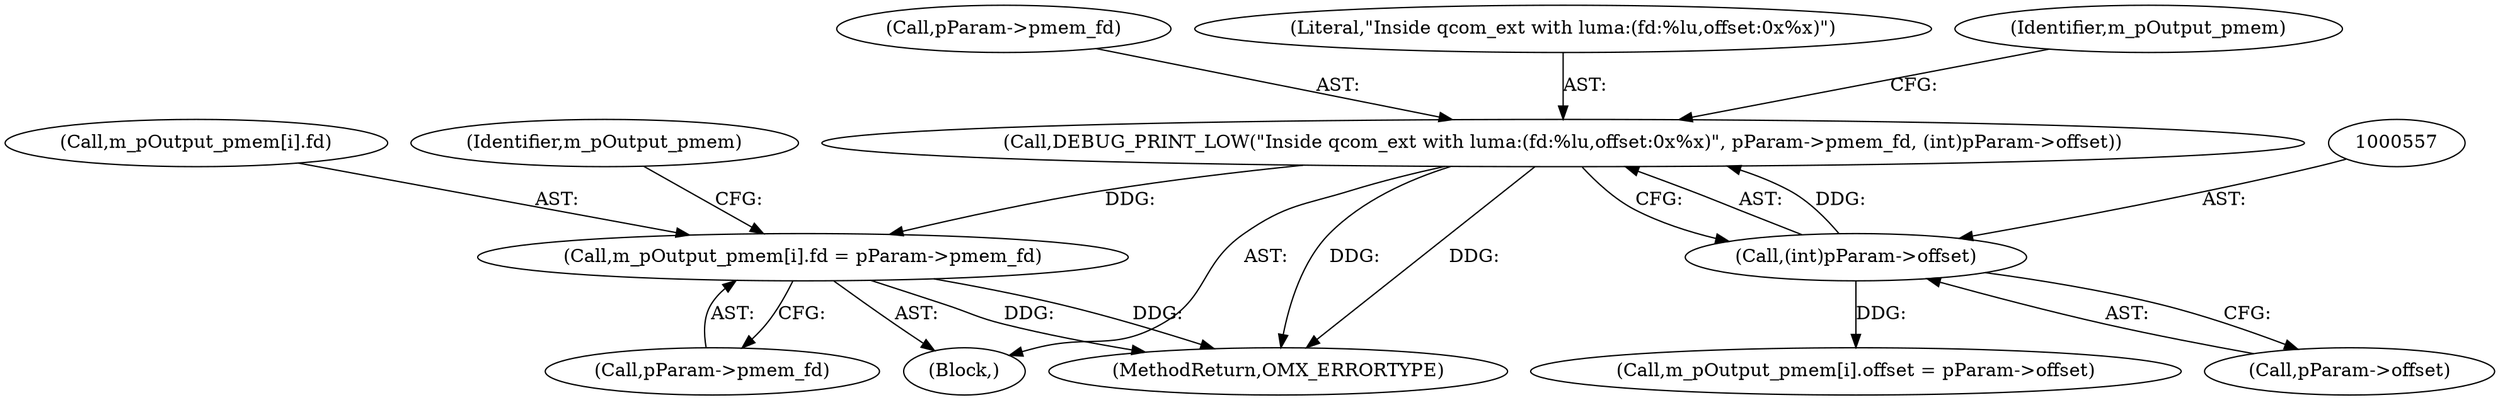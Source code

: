 digraph "0_Android_89913d7df36dbeb458ce165856bd6505a2ec647d_0@array" {
"1000561" [label="(Call,m_pOutput_pmem[i].fd = pParam->pmem_fd)"];
"1000551" [label="(Call,DEBUG_PRINT_LOW(\"Inside qcom_ext with luma:(fd:%lu,offset:0x%x)\", pParam->pmem_fd, (int)pParam->offset))"];
"1000556" [label="(Call,(int)pParam->offset)"];
"1000646" [label="(MethodReturn,OMX_ERRORTYPE)"];
"1000553" [label="(Call,pParam->pmem_fd)"];
"1000551" [label="(Call,DEBUG_PRINT_LOW(\"Inside qcom_ext with luma:(fd:%lu,offset:0x%x)\", pParam->pmem_fd, (int)pParam->offset))"];
"1000570" [label="(Call,m_pOutput_pmem[i].offset = pParam->offset)"];
"1000573" [label="(Identifier,m_pOutput_pmem)"];
"1000552" [label="(Literal,\"Inside qcom_ext with luma:(fd:%lu,offset:0x%x)\")"];
"1000558" [label="(Call,pParam->offset)"];
"1000561" [label="(Call,m_pOutput_pmem[i].fd = pParam->pmem_fd)"];
"1000556" [label="(Call,(int)pParam->offset)"];
"1000564" [label="(Identifier,m_pOutput_pmem)"];
"1000562" [label="(Call,m_pOutput_pmem[i].fd)"];
"1000550" [label="(Block,)"];
"1000567" [label="(Call,pParam->pmem_fd)"];
"1000561" -> "1000550"  [label="AST: "];
"1000561" -> "1000567"  [label="CFG: "];
"1000562" -> "1000561"  [label="AST: "];
"1000567" -> "1000561"  [label="AST: "];
"1000573" -> "1000561"  [label="CFG: "];
"1000561" -> "1000646"  [label="DDG: "];
"1000561" -> "1000646"  [label="DDG: "];
"1000551" -> "1000561"  [label="DDG: "];
"1000551" -> "1000550"  [label="AST: "];
"1000551" -> "1000556"  [label="CFG: "];
"1000552" -> "1000551"  [label="AST: "];
"1000553" -> "1000551"  [label="AST: "];
"1000556" -> "1000551"  [label="AST: "];
"1000564" -> "1000551"  [label="CFG: "];
"1000551" -> "1000646"  [label="DDG: "];
"1000551" -> "1000646"  [label="DDG: "];
"1000556" -> "1000551"  [label="DDG: "];
"1000556" -> "1000558"  [label="CFG: "];
"1000557" -> "1000556"  [label="AST: "];
"1000558" -> "1000556"  [label="AST: "];
"1000556" -> "1000570"  [label="DDG: "];
}
